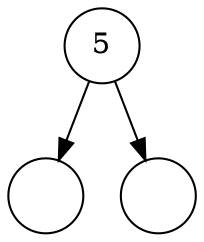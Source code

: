 digraph {
  five[label="5", shape=circle];

  emptyFiveLeft[label="", shape=circle];
  emptyFiveRight[label="", shape=circle];

  five -> emptyFiveLeft;
  five -> emptyFiveRight;
}
